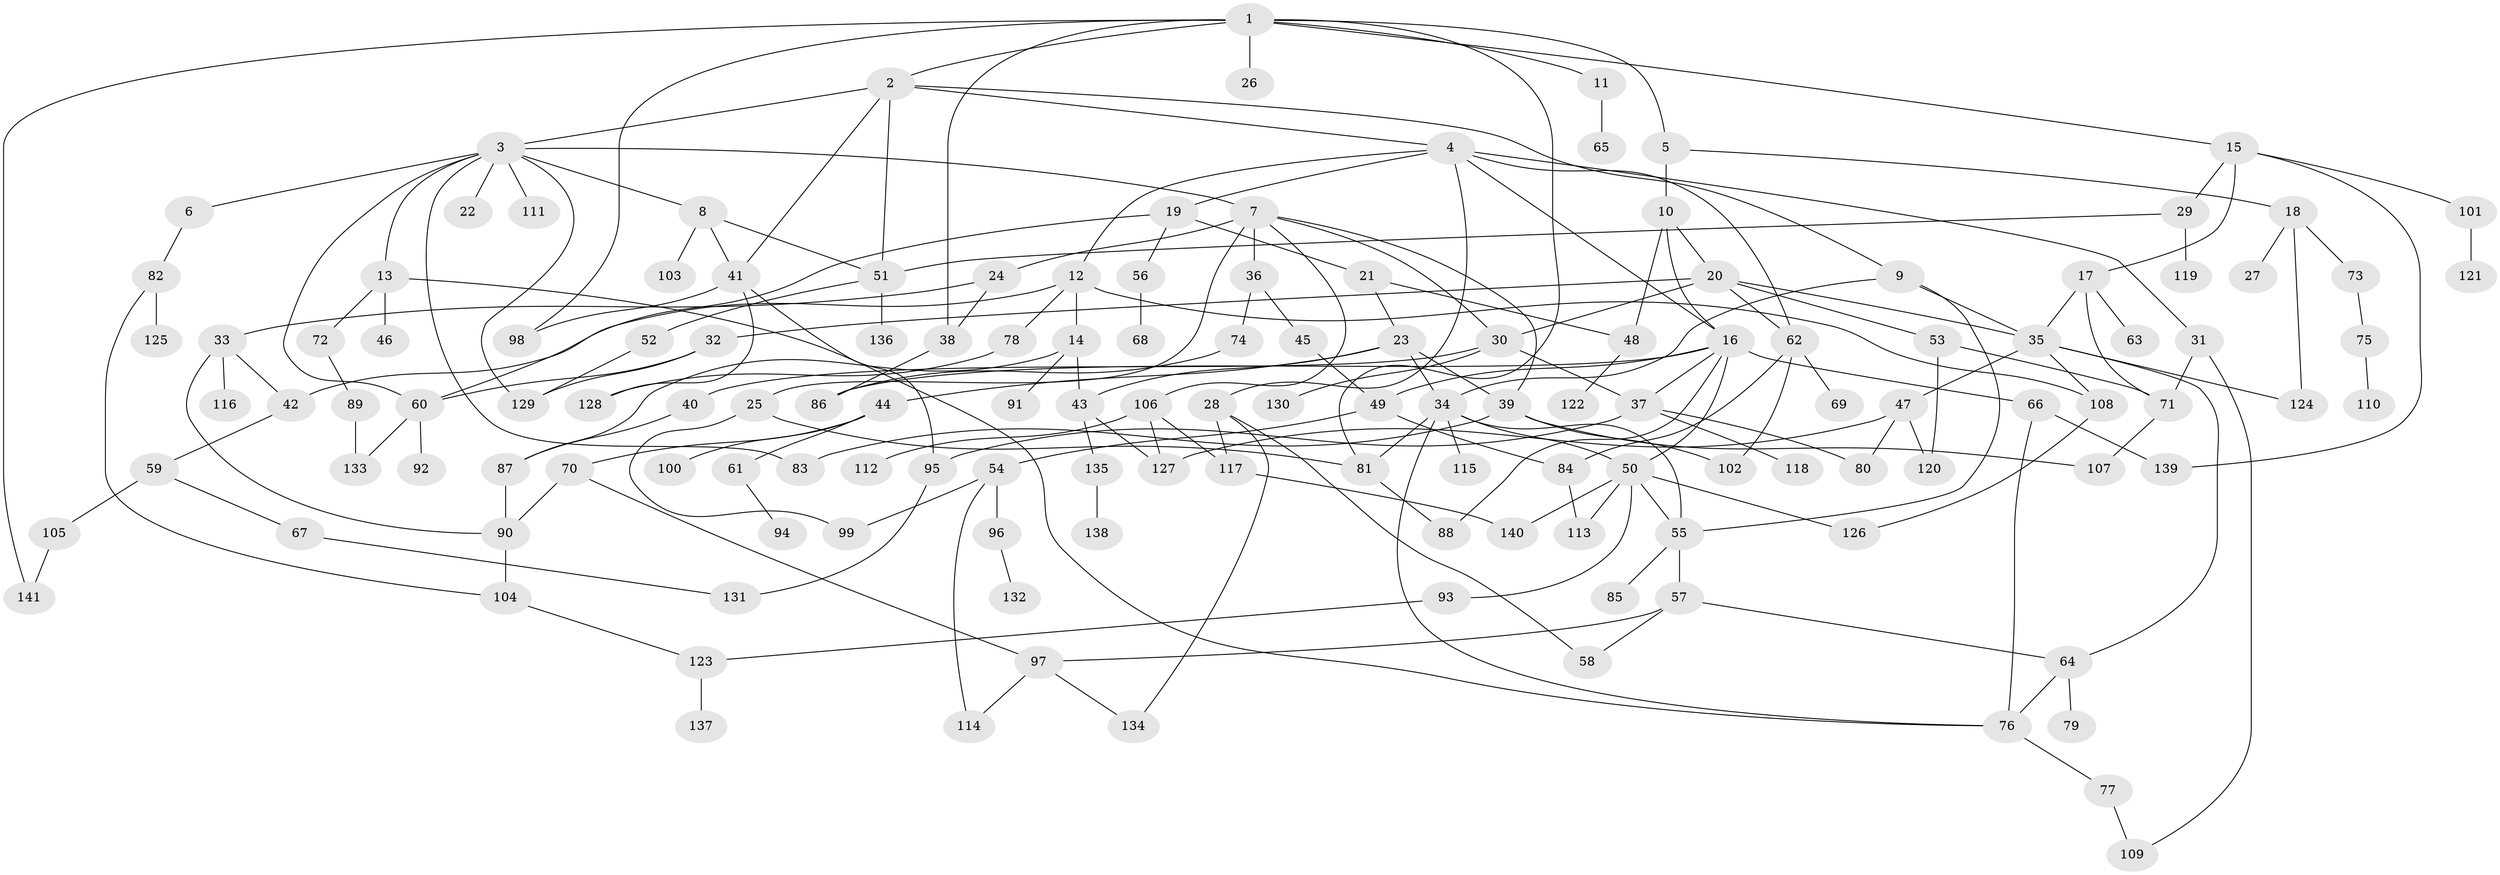 // coarse degree distribution, {6: 0.11627906976744186, 13: 0.023255813953488372, 3: 0.13953488372093023, 4: 0.16279069767441862, 8: 0.09302325581395349, 10: 0.023255813953488372, 5: 0.16279069767441862, 2: 0.06976744186046512, 12: 0.023255813953488372, 1: 0.13953488372093023, 7: 0.046511627906976744}
// Generated by graph-tools (version 1.1) at 2025/36/03/04/25 23:36:06]
// undirected, 141 vertices, 206 edges
graph export_dot {
  node [color=gray90,style=filled];
  1;
  2;
  3;
  4;
  5;
  6;
  7;
  8;
  9;
  10;
  11;
  12;
  13;
  14;
  15;
  16;
  17;
  18;
  19;
  20;
  21;
  22;
  23;
  24;
  25;
  26;
  27;
  28;
  29;
  30;
  31;
  32;
  33;
  34;
  35;
  36;
  37;
  38;
  39;
  40;
  41;
  42;
  43;
  44;
  45;
  46;
  47;
  48;
  49;
  50;
  51;
  52;
  53;
  54;
  55;
  56;
  57;
  58;
  59;
  60;
  61;
  62;
  63;
  64;
  65;
  66;
  67;
  68;
  69;
  70;
  71;
  72;
  73;
  74;
  75;
  76;
  77;
  78;
  79;
  80;
  81;
  82;
  83;
  84;
  85;
  86;
  87;
  88;
  89;
  90;
  91;
  92;
  93;
  94;
  95;
  96;
  97;
  98;
  99;
  100;
  101;
  102;
  103;
  104;
  105;
  106;
  107;
  108;
  109;
  110;
  111;
  112;
  113;
  114;
  115;
  116;
  117;
  118;
  119;
  120;
  121;
  122;
  123;
  124;
  125;
  126;
  127;
  128;
  129;
  130;
  131;
  132;
  133;
  134;
  135;
  136;
  137;
  138;
  139;
  140;
  141;
  1 -- 2;
  1 -- 5;
  1 -- 11;
  1 -- 15;
  1 -- 26;
  1 -- 98;
  1 -- 141;
  1 -- 38;
  1 -- 81;
  2 -- 3;
  2 -- 4;
  2 -- 9;
  2 -- 51;
  2 -- 41;
  3 -- 6;
  3 -- 7;
  3 -- 8;
  3 -- 13;
  3 -- 22;
  3 -- 83;
  3 -- 111;
  3 -- 60;
  3 -- 129;
  4 -- 12;
  4 -- 16;
  4 -- 19;
  4 -- 28;
  4 -- 31;
  4 -- 62;
  5 -- 10;
  5 -- 18;
  6 -- 82;
  7 -- 24;
  7 -- 25;
  7 -- 36;
  7 -- 39;
  7 -- 106;
  7 -- 30;
  8 -- 41;
  8 -- 103;
  8 -- 51;
  9 -- 55;
  9 -- 34;
  9 -- 35;
  10 -- 20;
  10 -- 48;
  10 -- 16;
  11 -- 65;
  12 -- 14;
  12 -- 42;
  12 -- 78;
  12 -- 108;
  13 -- 46;
  13 -- 72;
  13 -- 76;
  14 -- 91;
  14 -- 87;
  14 -- 43;
  15 -- 17;
  15 -- 29;
  15 -- 101;
  15 -- 139;
  16 -- 37;
  16 -- 49;
  16 -- 50;
  16 -- 66;
  16 -- 86;
  16 -- 88;
  17 -- 35;
  17 -- 63;
  17 -- 71;
  18 -- 27;
  18 -- 73;
  18 -- 124;
  19 -- 21;
  19 -- 56;
  19 -- 60;
  20 -- 30;
  20 -- 32;
  20 -- 53;
  20 -- 62;
  20 -- 35;
  21 -- 23;
  21 -- 48;
  23 -- 34;
  23 -- 43;
  23 -- 44;
  23 -- 39;
  24 -- 33;
  24 -- 38;
  25 -- 99;
  25 -- 81;
  28 -- 117;
  28 -- 134;
  28 -- 58;
  29 -- 119;
  29 -- 51;
  30 -- 40;
  30 -- 130;
  30 -- 37;
  31 -- 71;
  31 -- 109;
  32 -- 129;
  32 -- 60;
  33 -- 116;
  33 -- 90;
  33 -- 42;
  34 -- 81;
  34 -- 115;
  34 -- 55;
  34 -- 76;
  34 -- 50;
  35 -- 47;
  35 -- 64;
  35 -- 108;
  35 -- 124;
  36 -- 45;
  36 -- 74;
  37 -- 95;
  37 -- 118;
  37 -- 80;
  38 -- 86;
  39 -- 107;
  39 -- 102;
  39 -- 83;
  40 -- 87;
  41 -- 128;
  41 -- 98;
  41 -- 95;
  42 -- 59;
  43 -- 135;
  43 -- 127;
  44 -- 61;
  44 -- 70;
  44 -- 100;
  45 -- 49;
  47 -- 80;
  47 -- 120;
  47 -- 127;
  48 -- 122;
  49 -- 54;
  49 -- 84;
  50 -- 55;
  50 -- 93;
  50 -- 113;
  50 -- 126;
  50 -- 140;
  51 -- 52;
  51 -- 136;
  52 -- 129;
  53 -- 71;
  53 -- 120;
  54 -- 96;
  54 -- 99;
  54 -- 114;
  55 -- 57;
  55 -- 85;
  56 -- 68;
  57 -- 58;
  57 -- 97;
  57 -- 64;
  59 -- 67;
  59 -- 105;
  60 -- 92;
  60 -- 133;
  61 -- 94;
  62 -- 69;
  62 -- 84;
  62 -- 102;
  64 -- 76;
  64 -- 79;
  66 -- 139;
  66 -- 76;
  67 -- 131;
  70 -- 90;
  70 -- 97;
  71 -- 107;
  72 -- 89;
  73 -- 75;
  74 -- 86;
  75 -- 110;
  76 -- 77;
  77 -- 109;
  78 -- 128;
  81 -- 88;
  82 -- 125;
  82 -- 104;
  84 -- 113;
  87 -- 90;
  89 -- 133;
  90 -- 104;
  93 -- 123;
  95 -- 131;
  96 -- 132;
  97 -- 114;
  97 -- 134;
  101 -- 121;
  104 -- 123;
  105 -- 141;
  106 -- 112;
  106 -- 127;
  106 -- 117;
  108 -- 126;
  117 -- 140;
  123 -- 137;
  135 -- 138;
}
